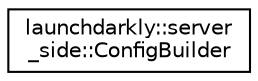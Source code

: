 digraph "Graphical Class Hierarchy"
{
 // LATEX_PDF_SIZE
  edge [fontname="Helvetica",fontsize="10",labelfontname="Helvetica",labelfontsize="10"];
  node [fontname="Helvetica",fontsize="10",shape=record];
  rankdir="LR";
  Node0 [label="launchdarkly::server\l_side::ConfigBuilder",height=0.2,width=0.4,color="black", fillcolor="white", style="filled",URL="$classlaunchdarkly_1_1server__side_1_1ConfigBuilder.html",tooltip=" "];
}
